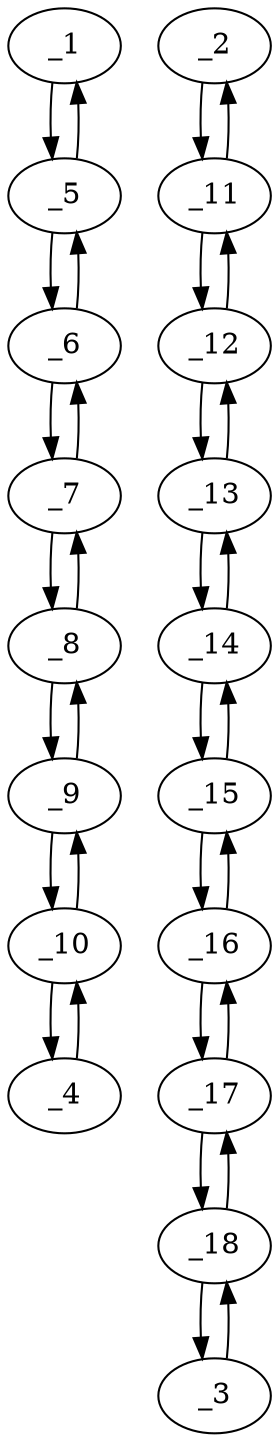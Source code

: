 digraph s1839_06 {
	_1	 [x="136.000000",
		y="83.000000"];
	_5	 [x="138.000000",
		y="100.000000"];
	_1 -> _5	 [angle="1.453688",
		orient="0.993151"];
	_2	 [x="30.000000",
		y="113.000000"];
	_11	 [x="41.000000",
		y="103.000000"];
	_2 -> _11	 [angle="-0.737815",
		orient="-0.672673"];
	_3	 [x="121.000000",
		y="122.000000"];
	_18	 [x="109.000000",
		y="131.000000"];
	_3 -> _18	 [angle="2.498092",
		orient="0.600000"];
	_4	 [x="225.000000",
		y="137.000000"];
	_10	 [x="213.000000",
		y="128.000000"];
	_4 -> _10	 [angle="-2.498092",
		orient="-0.600000"];
	_5 -> _1	 [angle="-1.687905",
		orient="-0.993151"];
	_6	 [x="147.000000",
		y="112.000000"];
	_5 -> _6	 [angle="0.927295",
		orient="0.800000"];
	_6 -> _5	 [angle="-2.214297",
		orient="-0.800000"];
	_7	 [x="163.000000",
		y="115.000000"];
	_6 -> _7	 [angle="0.185348",
		orient="0.184289"];
	_7 -> _6	 [angle="-2.956245",
		orient="-0.184289"];
	_8	 [x="178.000000",
		y="121.000000"];
	_7 -> _8	 [angle="0.380506",
		orient="0.371391"];
	_8 -> _7	 [angle="-2.761086",
		orient="-0.371391"];
	_9	 [x="196.000000",
		y="124.000000"];
	_8 -> _9	 [angle="0.165149",
		orient="0.164399"];
	_9 -> _8	 [angle="-2.976444",
		orient="-0.164399"];
	_9 -> _10	 [angle="0.231091",
		orient="0.229039"];
	_10 -> _4	 [angle="0.643501",
		orient="0.600000"];
	_10 -> _9	 [angle="-2.910502",
		orient="-0.229039"];
	_11 -> _2	 [angle="2.403778",
		orient="0.672673"];
	_12	 [x="52.000000",
		y="92.000000"];
	_11 -> _12	 [angle="-0.785398",
		orient="-0.707107"];
	_12 -> _11	 [angle="2.356194",
		orient="0.707107"];
	_13	 [x="62.000000",
		y="81.000000"];
	_12 -> _13	 [angle="-0.832981",
		orient="-0.739940"];
	_13 -> _12	 [angle="2.308611",
		orient="0.739940"];
	_14	 [x="80.000000",
		y="82.000000"];
	_13 -> _14	 [angle="0.055499",
		orient="0.055470"];
	_14 -> _13	 [angle="-3.086094",
		orient="-0.055470"];
	_15	 [x="90.000000",
		y="94.000000"];
	_14 -> _15	 [angle="0.876058",
		orient="0.768221"];
	_15 -> _14	 [angle="-2.265535",
		orient="-0.768221"];
	_16	 [x="102.000000",
		y="103.000000"];
	_15 -> _16	 [angle="0.643501",
		orient="0.600000"];
	_16 -> _15	 [angle="-2.498092",
		orient="-0.600000"];
	_17	 [x="107.000000",
		y="119.000000"];
	_16 -> _17	 [angle="1.267911",
		orient="0.954480"];
	_17 -> _16	 [angle="-1.873681",
		orient="-0.954480"];
	_17 -> _18	 [angle="1.405648",
		orient="0.986394"];
	_18 -> _3	 [angle="-0.643501",
		orient="-0.600000"];
	_18 -> _17	 [angle="-1.735945",
		orient="-0.986394"];
}
